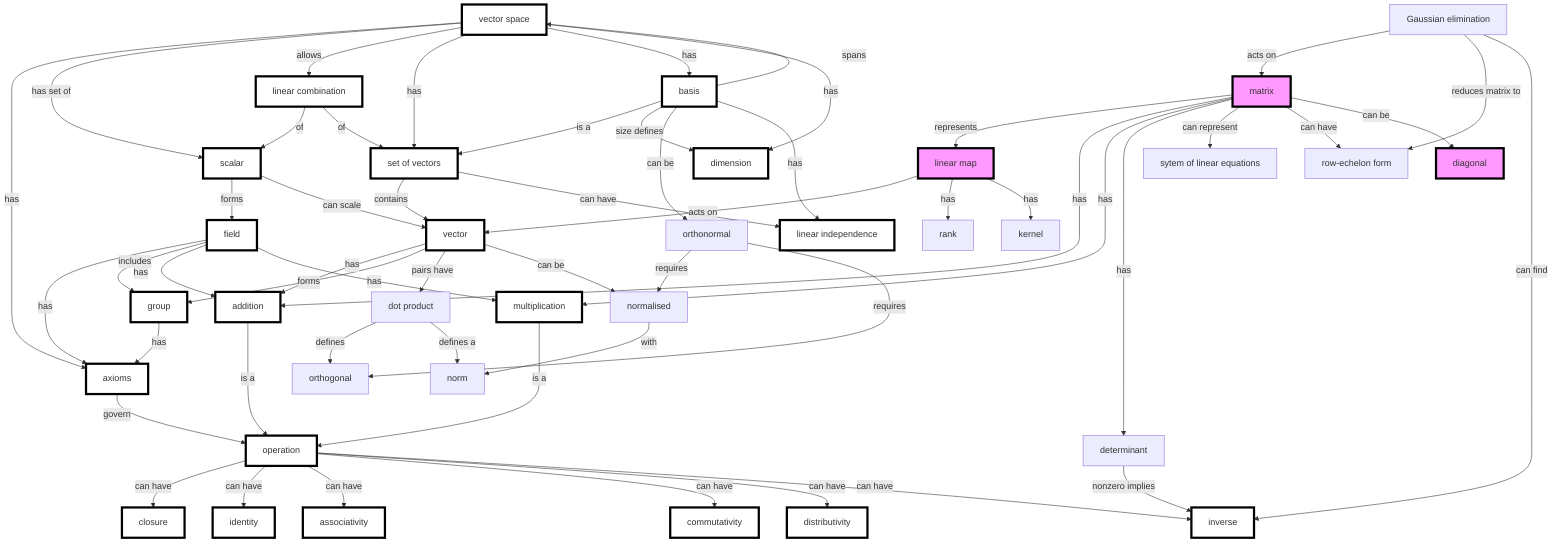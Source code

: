 graph TB
    op[operation]:::previous -- can have --> closure:::previous
    op -- can have --> identity:::previous
    op -- can have --> associativity:::previous
    op -- can have --> commutativity:::previous
    op -- can have --> distributivity:::previous
    op -- can have --> inverse:::previous


    scalar -- forms --> field

    scalar:::previous -- can scale --> vector


    vector:::previous -- has  --> add
    vector:::previous -- forms --> group
    vector -- pairs have --> dp[dot product]
    dp -- defines --> orthogonal
    vector -- can be --> normalised
    normalised -- with --> norm
    vs:::previous -- has --> axioms

    vs -- has set of --> scalar
    vs -- allows --> lincomb[linear combination]
    vs[vector space] -- has --> vectorset

    vs -- has --> basis

    vs -- has --> dimension

    vectorset:::previous -- contains --> vector
    basis:::previous -- spans --> vs
    lincomb:::previous -- of --> scalar
    lincomb -- of --> vectorset
    field:::previous -- has --> axioms
    group:::previous -- has --> axioms
    field -- includes --> group

    field -- has --> add
    field -- has  --> times
    basis -- is a --> vectorset
    basis -- size defines --> dimension:::previous
    basis -- can be -->orthonormal
    orthonormal -- requires --> normalised

    orthonormal -- requires --> orthogonal
    dp -- defines a --> norm


    


lm[linear map]:::today -- acts on --> vector
matrix:::today -- represents --> lm
matrix -- has --> add
matrix -- has --> times
matrix -- has --> determinant
determinant -- nonzero implies --> inverse
matrix -- can represent --> lineq[sytem of linear equations]
ge[Gaussian elimination] -- acts on --> matrix
ge -- reduces matrix to --> ref[row-echelon form]
matrix -- can have --> ref
matrix -- can be --> diagonal:::today

vectorset[set of vectors]
vectorset -- can have --> indep[linear independence]:::previous
basis -- has --> indep
lm -- has --> rank
lm -- has --> kernel
add[addition]:::previous -- is a --> op
times[multiplication]:::previous -- is a --> op
ge -- can find --> inverse
axioms:::previous -- govern --> op

classDef today fill:#f9f,stroke:#000,stroke-width:4px;
classDef previous fill:#fff,stroke:#000,stroke-width:4px;